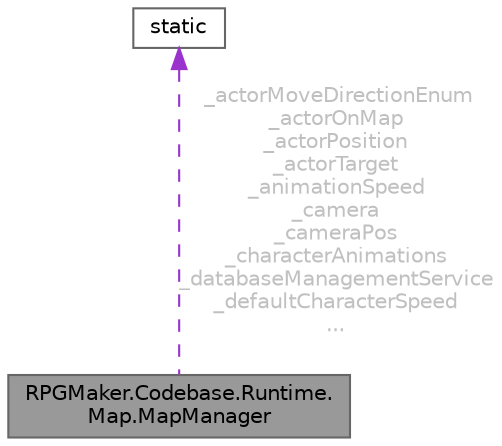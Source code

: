 digraph "RPGMaker.Codebase.Runtime.Map.MapManager"
{
 // LATEX_PDF_SIZE
  bgcolor="transparent";
  edge [fontname=Helvetica,fontsize=10,labelfontname=Helvetica,labelfontsize=10];
  node [fontname=Helvetica,fontsize=10,shape=box,height=0.2,width=0.4];
  Node1 [id="Node000001",label="RPGMaker.Codebase.Runtime.\lMap.MapManager",height=0.2,width=0.4,color="gray40", fillcolor="grey60", style="filled", fontcolor="black",tooltip="マップ管理機"];
  Node2 -> Node1 [id="edge1_Node000001_Node000002",dir="back",color="darkorchid3",style="dashed",tooltip=" ",label=" _actorMoveDirectionEnum\n_actorOnMap\n_actorPosition\n_actorTarget\n_animationSpeed\n_camera\n_cameraPos\n_characterAnimations\n_databaseManagementService\n_defaultCharacterSpeed\n...",fontcolor="grey" ];
  Node2 [id="Node000002",label="static",height=0.2,width=0.4,color="gray40", fillcolor="white", style="filled",tooltip=" "];
}
